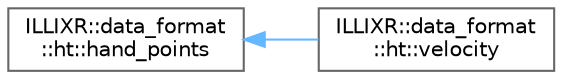 digraph "Graphical Class Hierarchy"
{
 // LATEX_PDF_SIZE
  bgcolor="transparent";
  edge [fontname=Helvetica,fontsize=10,labelfontname=Helvetica,labelfontsize=10];
  node [fontname=Helvetica,fontsize=10,shape=box,height=0.2,width=0.4];
  rankdir="LR";
  Node0 [id="Node000000",label="ILLIXR::data_format\l::ht::hand_points",height=0.2,width=0.4,color="grey40", fillcolor="white", style="filled",URL="$structILLIXR_1_1data__format_1_1ht_1_1hand__points.html",tooltip=" "];
  Node0 -> Node1 [id="edge1_Node000000_Node000001",dir="back",color="steelblue1",style="solid",tooltip=" "];
  Node1 [id="Node000001",label="ILLIXR::data_format\l::ht::velocity",height=0.2,width=0.4,color="grey40", fillcolor="white", style="filled",URL="$structILLIXR_1_1data__format_1_1ht_1_1velocity.html",tooltip=" "];
}

